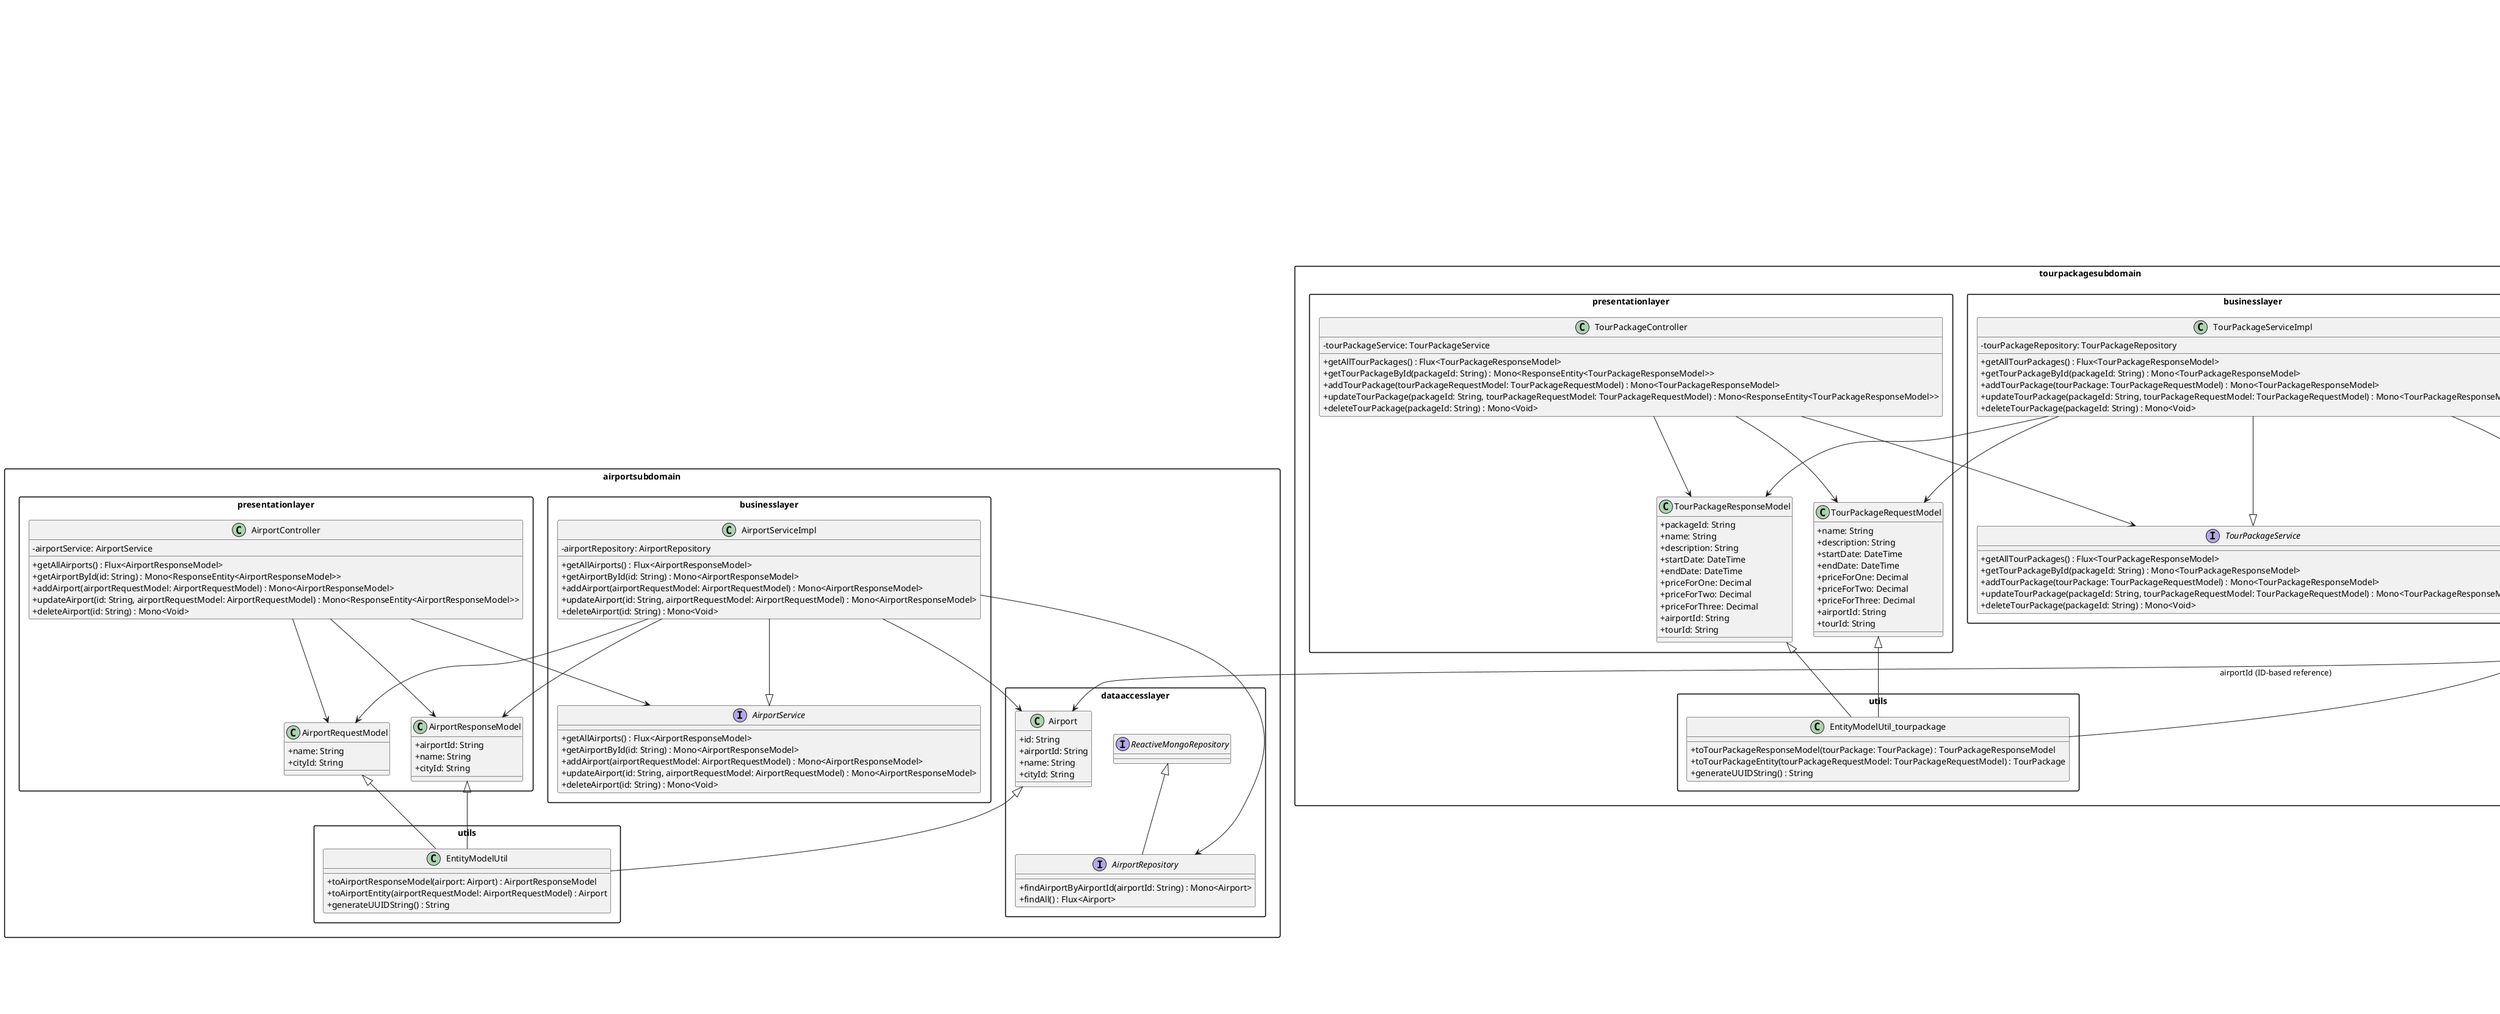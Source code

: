 @startuml
title Integrated Class Diagram (Airport, Hotel, TourEvent, TourPackage, Traveler Subdomains)

skinparam packageStyle rectangle
skinparam classAttributeIconSize 0
skinparam interfaceStyle circle
skinparam legendBorderColor black
skinparam legendBackgroundColor #DDDDDD

' ***********************************************************************
' AIRPORT SUBDOMAIN
' ***********************************************************************
package "airportsubdomain" {
    package "businesslayer" {
        interface AirportService {
            + getAllAirports() : Flux<AirportResponseModel>
            + getAirportById(id: String) : Mono<AirportResponseModel>
            + addAirport(airportRequestModel: AirportRequestModel) : Mono<AirportResponseModel>
            + updateAirport(id: String, airportRequestModel: AirportRequestModel) : Mono<AirportResponseModel>
            + deleteAirport(id: String) : Mono<Void>
        }

        class AirportServiceImpl {
            - airportRepository: AirportRepository
            + getAllAirports() : Flux<AirportResponseModel>
            + getAirportById(id: String) : Mono<AirportResponseModel>
            + addAirport(airportRequestModel: AirportRequestModel) : Mono<AirportResponseModel>
            + updateAirport(id: String, airportRequestModel: AirportRequestModel) : Mono<AirportResponseModel>
            + deleteAirport(id: String) : Mono<Void>
        }
    }

    package "dataaccesslayer" {
        class Airport {
            + id: String
            + airportId: String
            + name: String
            + cityId: String
        }

        interface AirportRepository extends ReactiveMongoRepository {
            + findAirportByAirportId(airportId: String) : Mono<Airport>
            + findAll() : Flux<Airport>
        }
    }

    package "presentationlayer" {
        class AirportRequestModel {
            + name: String
            + cityId: String
        }

        class AirportResponseModel {
            + airportId: String
            + name: String
            + cityId: String
        }

        class AirportController {
            - airportService: AirportService
            + getAllAirports() : Flux<AirportResponseModel>
            + getAirportById(id: String) : Mono<ResponseEntity<AirportResponseModel>>
            + addAirport(airportRequestModel: AirportRequestModel) : Mono<AirportResponseModel>
            + updateAirport(id: String, airportRequestModel: AirportRequestModel) : Mono<ResponseEntity<AirportResponseModel>>
            + deleteAirport(id: String) : Mono<Void>
        }
    }

    package "utils" {
        class EntityModelUtil {
            + toAirportResponseModel(airport: Airport) : AirportResponseModel
            + toAirportEntity(airportRequestModel: AirportRequestModel) : Airport
            + generateUUIDString() : String
        }
    }

    AirportServiceImpl -down-|> AirportService
    AirportServiceImpl -down-> AirportRepository
    AirportController -down-> AirportService
    AirportController -down-> AirportRequestModel
    AirportController -down-> AirportResponseModel
    AirportServiceImpl -down-> Airport
    AirportServiceImpl -down-> AirportRequestModel
    AirportServiceImpl -down-> AirportResponseModel
    EntityModelUtil -up-^ Airport
    EntityModelUtil -up-^ AirportRequestModel
    EntityModelUtil -up-^ AirportResponseModel
}

' ***********************************************************************
' BOOKING SUBDOMAIN
' ***********************************************************************
package "bookingsubdomain" {
    package "businesslayer" {
        interface BookingService {
            + getBookings(): Flux<BookingResponseModel>
            + getBooking(bookingId: String): Mono<BookingResponseModel>
            + getBookingsByUserId(userId: String): Flux<BookingResponseModel>
            + getBookingsByPackageId(packageId: String): Flux<BookingResponseModel>
            + createBooking(bookingRequestModel: BookingRequestModel): Mono<BookingResponseModel>
            + updateBookingStatus(bookingId: String, newStatus: BookingStatus): Mono<BookingResponseModel>
            + deleteBooking(bookingId: String): Mono<Void>
        }

        class BookingServiceImpl {
            - bookingRepository: BookingRepository
            - packageService: PackageService
            - userService: UserService
            - travelerService: TravelerService
            + getBookings(): Flux<BookingResponseModel>
            + getBooking(bookingId: String): Mono<BookingResponseModel>
            + getBookingsByUserId(userId: String): Flux<BookingResponseModel>
            + getBookingsByPackageId(packageId: String): Flux<BookingResponseModel>
            + createBooking(bookingRequestModel: BookingRequestModel): Mono<BookingResponseModel>
            + updateBookingStatus(bookingId: String, newStatus: BookingStatus): Mono<BookingResponseModel>
            + deleteBooking(bookingId: String): Mono<Void>
        }
    }

    package "dataaccesslayer" {
        class Booking {
            + id: String
            + bookingId: String
            + userId: String
            + packageId: String
            + totalPrice: Double
            + status: BookingStatus
            + bookingDate: LocalDate
            + travelerIds: List<String>
        }

        interface BookingRepository extends ReactiveMongoRepository {
            + findBookingsByPackageId(packageId: String): Flux<Booking>
            + findBookingsByUserId(userId: String): Flux<Booking>
            + findBookingByBookingId(bookingId: String): Mono<Booking>
            + findBookingByPackageIdAndUserId(packageId: String, userId: String): Mono<Booking>
        }
    }

    package "presentationlayer" {
        class BookingRequestModel {
            + userId: String
            + packageId: String
            + totalPrice: Double
            + status: BookingStatus
            + bookingDate: LocalDate
            + travelers: List<TravelerRequestModel>
        }

        class BookingResponseModel {
            + bookingId: String
            + userId: String
            + packageId: String
            + totalPrice: Double
            + status: BookingStatus
            + bookingDate: LocalDate
            + travelerIds: List<String>
        }

        class BookingStatusUpdateRequest {
            + status: BookingStatus
        }

        class BookingController {
            - bookingService: BookingService
            + getBookings(userId: String, packageId: String, status: String): Flux<BookingResponseModel>
            + getBookingByPackageIdAndUserIdOrBookingId(packageId: String, userId: String, bookingId: String): Mono<ResponseEntity<BookingResponseModel>>
            + createBooking(bookingRequestModel: BookingRequestModel): Mono<ResponseEntity<BookingResponseModel>>
            + updateBookingStatus(bookingId: String, statusUpdateRequest: BookingStatusUpdateRequest): Mono<ResponseEntity<BookingResponseModel>>
            + deleteBooking(bookingId: String): Mono<Void>
        }
    }

    package "utils" {
        class BookingEntityModelUtil {
            + toBookingResponseModel(booking: Booking): BookingResponseModel
            + toBookingEntity(bookingRequestModel: BookingRequestModel): Booking
        }
    }

    BookingServiceImpl -down-|> BookingService
    BookingServiceImpl -down-> BookingRepository
    BookingController -down-> BookingService
    BookingController -down-> BookingRequestModel
    BookingController -down-> BookingResponseModel
    BookingServiceImpl -down-> Booking
    BookingServiceImpl -down-> BookingRequestModel
    BookingServiceImpl -down-> BookingResponseModel
    BookingEntityModelUtil -up-^ Booking
    BookingEntityModelUtil -up-^ BookingRequestModel
    BookingEntityModelUtil -up-^ BookingResponseModel
}

' ***********************************************************************
' RELATIONSHIPS WITH OTHER DOMAINS
' ***********************************************************************
' Booking references a Tour Package by packageId
bookingsubdomain.dataaccesslayer.Booking --> tourpackagesubdomain.dataaccesslayer.TourPackage : "packageId (ID-based reference)"

' Booking references a User by userId
bookingsubdomain.dataaccesslayer.Booking --> travelersubdomain.dataaccesslayer.Traveler : "travelerIds (List)"

' Booking references Travelers
bookingsubdomain.dataaccesslayer.Booking --> travelersubdomain.dataaccesslayer.Traveler : "travelerIds (List)"

' BookingController depends on BookingService
bookingsubdomain.presentationlayer.BookingController -down-> bookingsubdomain.businesslayer.BookingService


' ***********************************************************************
' HOTEL SUBDOMAIN
' ***********************************************************************
package "hotelSubdomain" {
    package "businesslayer" {
        interface HotelService {
            + getHotelByHotelId(hotelId: String) : Mono<HotelResponseModel>
            + getHotels(cityId: String) : Flux<HotelResponseModel>
            + createHotel(hotelRequestModel: Mono<HotelRequestModel>) : Mono<HotelResponseModel>
            + updateHotel(hotelId: String, hotelRequestModel: Mono<HotelRequestModel>) : Mono<HotelResponseModel>
            + deleteHotel(hotelId: String) : Mono<Void>
        }

        class HotelServiceImpl {
            - hotelRepository: HotelRepository
            + getHotelByHotelId(hotelId: String) : Mono<HotelResponseModel>
            + getHotels(cityId: String) : Flux<HotelResponseModel>
            + createHotel(hotelRequestModel: Mono<HotelRequestModel>) : Mono<HotelResponseModel>
            + updateHotel(hotelId: String, hotelRequestModel: Mono<HotelRequestModel>) : Mono<HotelResponseModel>
            + deleteHotel(hotelId: String) : Mono<Void>
        }
    }

    package "dataaccesslayer" {
        class Hotel {
            + id: String
            + hotelId: String
            + name: String
            + cityId: String
            + url: String
        }

        interface HotelRepository extends ReactiveMongoRepository {
            + findHotelByHotelId(hotelId: String) : Mono<Hotel>
            + findAllByCityId(cityId: String) : Flux<Hotel>
            + findAll() : Flux<Hotel>
        }
    }

    package "presentationlayer" {
        class HotelRequestModel {
            + name: String
            + cityId: String
            + url: String
        }

        class HotelResponseModel {
            + hotelId: String
            + name: String
            + cityId: String
            + url: String
        }

        class HotelController {
            - hotelService: HotelService
            + getHotels(cityId: String) : Flux<HotelResponseModel>
            + getHotelByHotelId(hotelId: String) : Mono<ResponseEntity<HotelResponseModel>>
            + createHotel(hotelRequestModel: Mono<HotelRequestModel>) : Mono<ResponseEntity<HotelResponseModel>>
            + updateHotel(hotelId: String, hotelRequestModel: Mono<HotelRequestModel>) : Mono<ResponseEntity<HotelResponseModel>>
            + deleteHotel(hotelId: String) : Mono<ResponseEntity<Void>>
        }
    }

    package "utils" {
        class HotelEntityModel {
            + toHotelResponseModel(hotel: Hotel) : HotelResponseModel
            + toHotelEntity(hotelRequestModel: HotelRequestModel) : Hotel
            + generateUUIDString() : String
        }
    }

    HotelServiceImpl -down-|> HotelService
    HotelServiceImpl -down-> HotelRepository
    HotelController -down-> HotelService
    HotelController -down-> HotelRequestModel
    HotelController -down-> HotelResponseModel
    HotelServiceImpl -down-> Hotel
    HotelServiceImpl -down-> HotelRequestModel
    HotelServiceImpl -down-> HotelResponseModel
    HotelEntityModel -up-^ Hotel
    HotelEntityModel -up-^ HotelRequestModel
    HotelEntityModel -up-^ HotelResponseModel
}

' ***********************************************************************
' TOUREVENT SUBDOMAIN
' ***********************************************************************
package "toureventsubdomain" {
    package "businesslayer" {
        interface TourEventService {
            + getAllTourEvents() : Flux<TourEventResponseModel>
            + getTourEventById(tourEventId: String) : Mono<TourEventResponseModel>
            + addTourEvent(tourEvent: TourEventRequestModel) : Mono<TourEventResponseModel>
            + updateTourEvent(tourEventId: String, tourEventRequestModel: TourEventRequestModel) : Mono<TourEventResponseModel>
            + deleteTourEvent(tourEventId: String) : Mono<Void>
        }

        class TourEventServiceImpl {
            - tourEventRepository: TourEventRepository
            + getAllTourEvents() : Flux<TourEventResponseModel>
            + getTourEventById(tourEventId: String) : Mono<TourEventResponseModel>
            + addTourEvent(tourEvent: TourEventRequestModel) : Mono<TourEventResponseModel>
            + updateTourEvent(tourEventId: String, tourEventRequestModel: TourEventRequestModel) : Mono<TourEventResponseModel>
            + deleteTourEvent(tourEventId: String) : Mono<Void>
        }
    }

    package "dataaccesslayer" {
        class TourEvent {
            + _id: ObjectId
            + tourEventId: String
            + seq: Integer
            + seqDesc: String
            + tourId: String
            + eventId: String
            + hotelId: String
        }

        interface TourEventRepository extends ReactiveMongoRepository {
            + findTourEventByTourEventId(tourEventId: String) : Mono<TourEvent>
            + findAll() : Flux<TourEvent>
        }
    }

    package "presentationlayer" {
        class TourEventRequestModel {
            + seq: Integer
            + seqDesc: String
            + tourId: String
            + eventId: String
        }

        class TourEventResponseModel {
            + tourEventId: String
            + seq: Integer
            + seqDesc: String
            + tourId: String
            + eventId: String
        }

        class TourEventController {
            - tourEventService: TourEventService
            + getAllTourEvents() : Flux<TourEventResponseModel>
            + getTourEventById(tourEventId: String) : Mono<ResponseEntity<TourEventResponseModel>>
            + addTourEvent(tourEventRequestModel: TourEventRequestModel) : Mono<TourEventResponseModel>
            + updateTourEvent(tourEventId: String, tourEventRequestModel: TourEventRequestModel) : Mono<ResponseEntity<TourEventResponseModel>>
            + deleteTourEvent(tourEventId: String) : Mono<Void>
        }
    }

    package "utils" {
        class EntityModelUtil_tourevent {
            + toTourEventResponseModel(tourEvent: TourEvent) : TourEventResponseModel
            + toTourEventEntity(tourEventRequestModel: TourEventRequestModel) : TourEvent
            + generateUUIDString() : String
        }
    }

    TourEventServiceImpl -down-|> TourEventService
    TourEventServiceImpl -down-> TourEventRepository
    TourEventController -down-> TourEventService
    TourEventController -down-> TourEventRequestModel
    TourEventController -down-> TourEventResponseModel
    TourEventServiceImpl -down-> TourEvent
    TourEventServiceImpl -down-> TourEventRequestModel
    TourEventServiceImpl -down-> TourEventResponseModel
    EntityModelUtil_tourevent -up-^ TourEvent
    EntityModelUtil_tourevent -up-^ TourEventRequestModel
    EntityModelUtil_tourevent -up-^ TourEventResponseModel
}

' ***********************************************************************
' TRAVELER SUBDOMAIN
' ***********************************************************************
package "travelersubdomain" {
    package "businesslayer" {
        interface TravelerService {
            + getAllTravelers(firstName: String) : Flux<TravelerResponseModel>
            + getTravelerByTravelerId(travelerId: String) : Mono<TravelerResponseModel>
            + createTraveler(travelerRequestModel: TravelerRequestModel) : Mono<TravelerResponseModel>
            + updateTraveler(travelerId: String, travelerRequestModel: TravelerRequestModel) : Mono<TravelerResponseModel>
            + deleteTraveler(travelerId: String) : Mono<TravelerResponseModel>
        }

        class TravelerServiceImpl {
            - travelerRepository: TravelerRepository
            + getAllTravelers(firstName: String) : Flux<TravelerResponseModel>
            + getTravelerByTravelerId(travelerId: String) : Mono<TravelerResponseModel>
            + createTraveler(travelerRequestModel: TravelerRequestModel) : Mono<TravelerResponseModel>
            + updateTraveler(travelerId: String, travelerRequestModel: TravelerRequestModel) : Mono<TravelerResponseModel>
            + deleteTraveler(travelerId: String) : Mono<TravelerResponseModel>
        }
    }

    package "dataaccesslayer" {
        class Traveler {
            + id: String
            + travelerId: String
            + seq: Integer
            + firstName: String
            + lastName: String
            + addressLine1: String
            + addressLine2: String
            + city: String
            + state: String
            + email: String
            + countryId: String
        }

        interface TravelerRepository extends ReactiveMongoRepository {
            + findTravelerByTravelerId(travelerId: String) : Mono<Traveler>
            + findTravelerByFirstName(firstName: String) : Flux<Traveler>
            + findAll() : Flux<Traveler>
        }
    }

    package "presentationlayer" {
        class TravelerRequestModel {
            + seq: Integer
            + firstName: String
            + lastName: String
            + addressLine1: String
            + addressLine2: String
            + city: String
            + state: String
            + email: String
            + countryId: String
        }

        class TravelerResponseModel {
            + travelerId: String
            + seq: Integer
            + firstName: String
            + lastName: String
            + addressLine1: String
            + addressLine2: String
            + city: String
            + state: String
            + email: String
            + countryId: String
        }

        class TravelerController {
            - travelerService: TravelerService
            + getAllTravelers(firstName: String) : Flux<TravelerResponseModel>
            + getTravelerByTravelerId(travelerId: String) : Mono<ResponseEntity<TravelerResponseModel>>
            + createTraveler(travelerRequestModel: TravelerRequestModel) : Mono<ResponseEntity<TravelerResponseModel>>
            + updateTraveler(travelerId: String, travelerRequestModel: TravelerRequestModel) : Mono<ResponseEntity<TravelerResponseModel>>
            + deleteTraveler(travelerId: String) : Mono<ResponseEntity<TravelerResponseModel>>
        }
    }

    package "utils" {
        class TravelerEntityModelUtil {
            + toTravelerResponseModel(traveler: Traveler) : TravelerResponseModel
            + toTravelerEntity(travelerRequestModel: TravelerRequestModel) : Traveler
        }
    }

    TravelerServiceImpl -down-|> TravelerService
    TravelerServiceImpl -down-> TravelerRepository
    TravelerController -down-> TravelerService
    TravelerController -down-> TravelerRequestModel
    TravelerController -down-> TravelerResponseModel
    TravelerServiceImpl -down-> Traveler
    TravelerServiceImpl -down-> TravelerRequestModel
    TravelerServiceImpl -down-> TravelerResponseModel
    TravelerEntityModelUtil -up-^ Traveler
    TravelerEntityModelUtil -up-^ TravelerRequestModel
    TravelerEntityModelUtil -up-^ TravelerResponseModel
}

' ***********************************************************************
' TOURPACKAGE SUBDOMAIN
' ***********************************************************************
package "tourpackagesubdomain" {
    package "businesslayer" {
        interface TourPackageService {
            + getAllTourPackages() : Flux<TourPackageResponseModel>
            + getTourPackageById(packageId: String) : Mono<TourPackageResponseModel>
            + addTourPackage(tourPackage: TourPackageRequestModel) : Mono<TourPackageResponseModel>
            + updateTourPackage(packageId: String, tourPackageRequestModel: TourPackageRequestModel) : Mono<TourPackageResponseModel>
            + deleteTourPackage(packageId: String) : Mono<Void>
        }

        class TourPackageServiceImpl {
            - tourPackageRepository: TourPackageRepository
            + getAllTourPackages() : Flux<TourPackageResponseModel>
            + getTourPackageById(packageId: String) : Mono<TourPackageResponseModel>
            + addTourPackage(tourPackage: TourPackageRequestModel) : Mono<TourPackageResponseModel>
            + updateTourPackage(packageId: String, tourPackageRequestModel: TourPackageRequestModel) : Mono<TourPackageResponseModel>
            + deleteTourPackage(packageId: String) : Mono<Void>
        }
    }

    package "dataaccesslayer" {
        class TourPackage {
            + _id: ObjectId
            + packageId: String
            + name: String
            + description: String
            + startDate: DateTime
            + endDate: DateTime
            + priceForOne: Decimal
            + priceForTwo: Decimal
            + priceForThree: Decimal
            + airportId: String
            + tourId: String
        }

        interface TourPackageRepository extends ReactiveMongoRepository {
            + findTourPackageByPackageId(packageId: String) : Mono<TourPackage>
            + findAll() : Flux<TourPackage>
        }
    }

    package "presentationlayer" {
        class TourPackageRequestModel {
            + name: String
            + description: String
            + startDate: DateTime
            + endDate: DateTime
            + priceForOne: Decimal
            + priceForTwo: Decimal
            + priceForThree: Decimal
            + airportId: String
            + tourId: String
        }

        class TourPackageResponseModel {
            + packageId: String
            + name: String
            + description: String
            + startDate: DateTime
            + endDate: DateTime
            + priceForOne: Decimal
            + priceForTwo: Decimal
            + priceForThree: Decimal
            + airportId: String
            + tourId: String
        }

        class TourPackageController {
            - tourPackageService: TourPackageService
            + getAllTourPackages() : Flux<TourPackageResponseModel>
            + getTourPackageById(packageId: String) : Mono<ResponseEntity<TourPackageResponseModel>>
            + addTourPackage(tourPackageRequestModel: TourPackageRequestModel) : Mono<TourPackageResponseModel>
            + updateTourPackage(packageId: String, tourPackageRequestModel: TourPackageRequestModel) : Mono<ResponseEntity<TourPackageResponseModel>>
            + deleteTourPackage(packageId: String) : Mono<Void>
        }
    }

    package "utils" {
        class EntityModelUtil_tourpackage {
            + toTourPackageResponseModel(tourPackage: TourPackage) : TourPackageResponseModel
            + toTourPackageEntity(tourPackageRequestModel: TourPackageRequestModel) : TourPackage
            + generateUUIDString() : String
        }
    }

    TourPackageServiceImpl -down-|> TourPackageService
    TourPackageServiceImpl -down-> TourPackageRepository
    TourPackageController -down-> TourPackageService
    TourPackageController -down-> TourPackageRequestModel
    TourPackageController -down-> TourPackageResponseModel
    TourPackageServiceImpl -down-> TourPackage
    TourPackageServiceImpl -down-> TourPackageRequestModel
    TourPackageServiceImpl -down-> TourPackageResponseModel
    EntityModelUtil_tourpackage -up-^ TourPackage
    EntityModelUtil_tourpackage -up-^ TourPackageRequestModel
    EntityModelUtil_tourpackage -up-^ TourPackageResponseModel
}

' ***********************************************************************
' CROSS-DOMAIN DEPENDENCIES (Only between the provided subdomains)
' ***********************************************************************
' TourEvent references a hotel by hotelId
toureventsubdomain.dataaccesslayer.TourEvent --> hotelSubdomain.dataaccesslayer.Hotel : "hotelId (ID-based reference)"

' TourPackage references an airport by airportId
tourpackagesubdomain.dataaccesslayer.TourPackage --> airportsubdomain.dataaccesslayer.Airport : "airportId (ID-based reference)"

' Note: No other inter-subdomain links are provided or mentioned.

' ***********************************************************************
' Legend
' ***********************************************************************
legend
|=Symbol=|=Meaning=|
|-->|Dependency (ID-based reference)|
|-| or -down->| Normal relationship (association)|
|^| Generalization (implements/extends)|
endlegend

@enduml